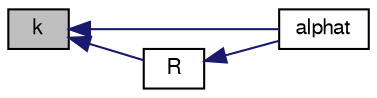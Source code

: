 digraph "k"
{
  bgcolor="transparent";
  edge [fontname="FreeSans",fontsize="10",labelfontname="FreeSans",labelfontsize="10"];
  node [fontname="FreeSans",fontsize="10",shape=record];
  rankdir="LR";
  Node556 [label="k",height=0.2,width=0.4,color="black", fillcolor="grey75", style="filled", fontcolor="black"];
  Node556 -> Node557 [dir="back",color="midnightblue",fontsize="10",style="solid",fontname="FreeSans"];
  Node557 [label="alphat",height=0.2,width=0.4,color="black",URL="$a30770.html#a59d9ea07a6607675ba58f8bf67025738",tooltip="Return the turbulence thermal diffusivity. "];
  Node556 -> Node558 [dir="back",color="midnightblue",fontsize="10",style="solid",fontname="FreeSans"];
  Node558 [label="R",height=0.2,width=0.4,color="black",URL="$a30770.html#a89520ba1b936e6ffed0baac06d42349b",tooltip="Return the Reynolds stress tensor. "];
  Node558 -> Node557 [dir="back",color="midnightblue",fontsize="10",style="solid",fontname="FreeSans"];
}
